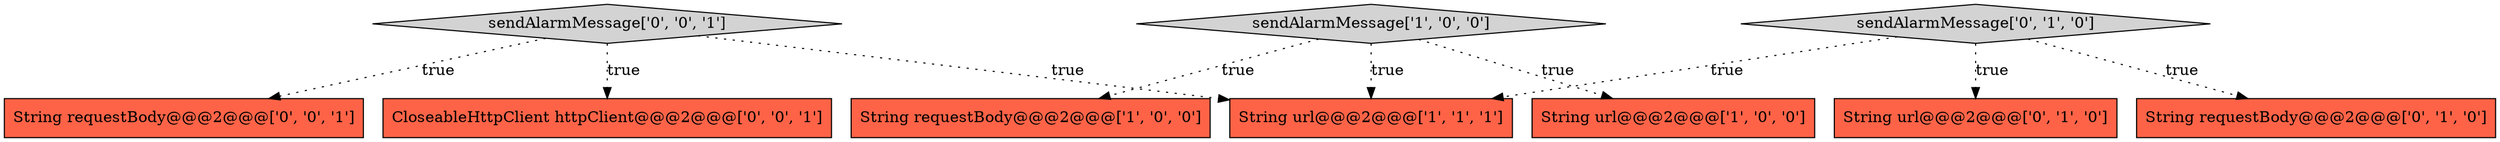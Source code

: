 digraph {
7 [style = filled, label = "String requestBody@@@2@@@['0', '0', '1']", fillcolor = tomato, shape = box image = "AAA0AAABBB3BBB"];
1 [style = filled, label = "String url@@@2@@@['1', '0', '0']", fillcolor = tomato, shape = box image = "AAA0AAABBB1BBB"];
8 [style = filled, label = "CloseableHttpClient httpClient@@@2@@@['0', '0', '1']", fillcolor = tomato, shape = box image = "AAA0AAABBB3BBB"];
0 [style = filled, label = "sendAlarmMessage['1', '0', '0']", fillcolor = lightgray, shape = diamond image = "AAA0AAABBB1BBB"];
4 [style = filled, label = "String url@@@2@@@['0', '1', '0']", fillcolor = tomato, shape = box image = "AAA0AAABBB2BBB"];
9 [style = filled, label = "sendAlarmMessage['0', '0', '1']", fillcolor = lightgray, shape = diamond image = "AAA0AAABBB3BBB"];
3 [style = filled, label = "String url@@@2@@@['1', '1', '1']", fillcolor = tomato, shape = box image = "AAA0AAABBB1BBB"];
5 [style = filled, label = "String requestBody@@@2@@@['0', '1', '0']", fillcolor = tomato, shape = box image = "AAA0AAABBB2BBB"];
6 [style = filled, label = "sendAlarmMessage['0', '1', '0']", fillcolor = lightgray, shape = diamond image = "AAA0AAABBB2BBB"];
2 [style = filled, label = "String requestBody@@@2@@@['1', '0', '0']", fillcolor = tomato, shape = box image = "AAA0AAABBB1BBB"];
0->3 [style = dotted, label="true"];
0->2 [style = dotted, label="true"];
9->7 [style = dotted, label="true"];
6->4 [style = dotted, label="true"];
6->3 [style = dotted, label="true"];
9->3 [style = dotted, label="true"];
6->5 [style = dotted, label="true"];
0->1 [style = dotted, label="true"];
9->8 [style = dotted, label="true"];
}
